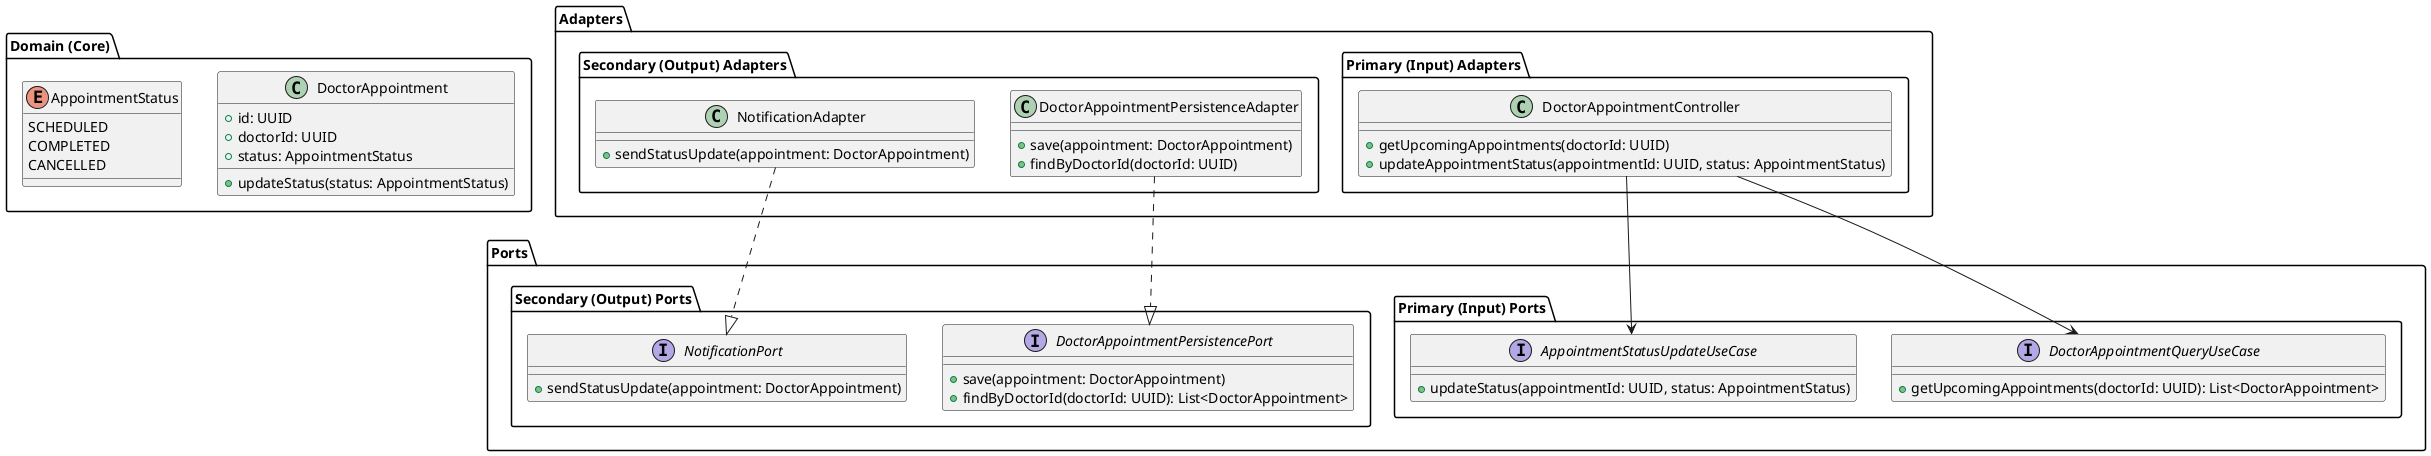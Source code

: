 @startuml Doctor Appointment Module

package "Domain (Core)" {
	class DoctorAppointment {
		+ id: UUID
		+ doctorId: UUID
		+ status: AppointmentStatus
		+ updateStatus(status: AppointmentStatus)
	}
	
	enum AppointmentStatus {
		SCHEDULED
		COMPLETED
		CANCELLED
	}
}

package "Ports" {
	package "Primary (Input) Ports" {
		interface DoctorAppointmentQueryUseCase {
			+ getUpcomingAppointments(doctorId: UUID): List<DoctorAppointment>
		}
		
		interface AppointmentStatusUpdateUseCase {
			+ updateStatus(appointmentId: UUID, status: AppointmentStatus)
		}
	}
	
	package "Secondary (Output) Ports" {
		interface DoctorAppointmentPersistencePort {
			+ save(appointment: DoctorAppointment)
			+ findByDoctorId(doctorId: UUID): List<DoctorAppointment>
		}
		
		interface NotificationPort {
			+ sendStatusUpdate(appointment: DoctorAppointment)
		}
	}
}

package "Adapters" {
	package "Primary (Input) Adapters" {
		class DoctorAppointmentController {
			+ getUpcomingAppointments(doctorId: UUID)
			+ updateAppointmentStatus(appointmentId: UUID, status: AppointmentStatus)
		}
	}
	
	package "Secondary (Output) Adapters" {
		class DoctorAppointmentPersistenceAdapter {
			+ save(appointment: DoctorAppointment)
			+ findByDoctorId(doctorId: UUID)
		}
		
		class NotificationAdapter {
			+ sendStatusUpdate(appointment: DoctorAppointment)
		}
	}
}

' Dependencies
DoctorAppointmentController --> DoctorAppointmentQueryUseCase
DoctorAppointmentController --> AppointmentStatusUpdateUseCase
DoctorAppointmentPersistenceAdapter ..|> DoctorAppointmentPersistencePort
NotificationAdapter ..|> NotificationPort

@enduml